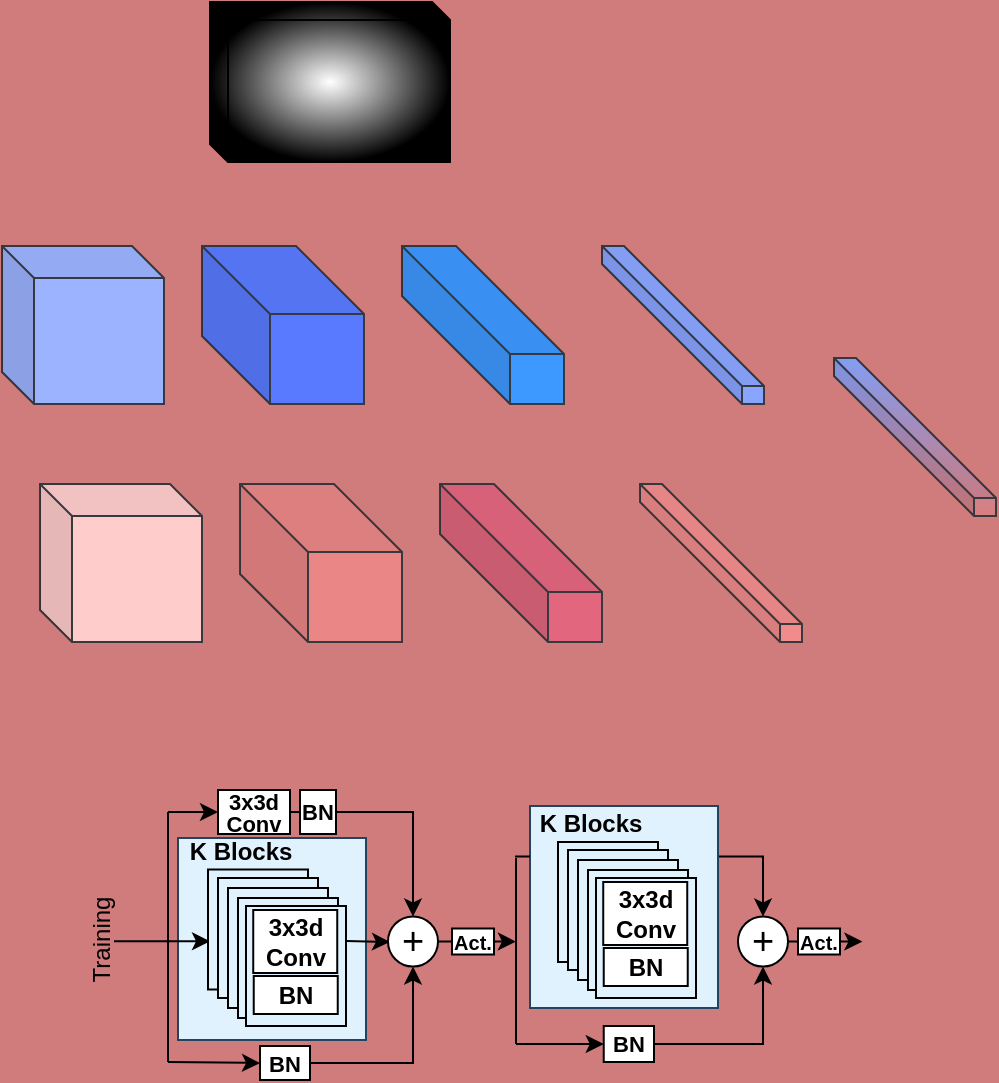 <mxfile version="22.1.18" type="google">
  <diagram name="페이지-1" id="cFxwkXeeFtYfiVxIqS92">
    <mxGraphModel grid="0" page="1" gridSize="10" guides="1" tooltips="1" connect="1" arrows="1" fold="1" pageScale="1" pageWidth="827" pageHeight="1169" background="#d07b7c" math="0" shadow="0">
      <root>
        <mxCell id="0" />
        <mxCell id="1" parent="0" />
        <mxCell id="rnNnpWltgSV_yFe5c3ax-58" style="edgeStyle=orthogonalEdgeStyle;rounded=0;orthogonalLoop=1;jettySize=auto;html=1;exitX=1;exitY=0.25;exitDx=0;exitDy=0;entryX=0.5;entryY=0;entryDx=0;entryDy=0;" edge="1" parent="1" source="rnNnpWltgSV_yFe5c3ax-47" target="rnNnpWltgSV_yFe5c3ax-57">
          <mxGeometry relative="1" as="geometry">
            <mxPoint x="431" y="690" as="targetPoint" />
          </mxGeometry>
        </mxCell>
        <mxCell id="rnNnpWltgSV_yFe5c3ax-47" value="" style="rounded=0;whiteSpace=wrap;html=1;fillColor=#E1F2FF;strokeColor=#23445d;" vertex="1" parent="1">
          <mxGeometry x="317" y="646" width="94" height="101" as="geometry" />
        </mxCell>
        <mxCell id="RxJvrk7KRXvDSrtYazEQ-1" value="" style="shape=cube;whiteSpace=wrap;html=1;boundedLbl=1;backgroundOutline=1;darkOpacity=0.05;darkOpacity2=0.1;size=16;fillColor=#9CB3FF;strokeColor=#36393d;fillStyle=auto;" vertex="1" parent="1">
          <mxGeometry x="53" y="366" width="81" height="79" as="geometry" />
        </mxCell>
        <mxCell id="RxJvrk7KRXvDSrtYazEQ-2" value="" style="shape=cube;whiteSpace=wrap;html=1;boundedLbl=1;backgroundOutline=1;darkOpacity=0.05;darkOpacity2=0.1;size=34;fillColor=#597AFF;strokeColor=#36393d;fillStyle=auto;" vertex="1" parent="1">
          <mxGeometry x="153" y="366" width="81" height="79" as="geometry" />
        </mxCell>
        <mxCell id="RxJvrk7KRXvDSrtYazEQ-3" value="" style="shape=cube;whiteSpace=wrap;html=1;boundedLbl=1;backgroundOutline=1;darkOpacity=0.05;darkOpacity2=0.1;size=54;fillColor=#3D98FF;strokeColor=#36393d;fillStyle=auto;" vertex="1" parent="1">
          <mxGeometry x="253" y="366" width="81" height="79" as="geometry" />
        </mxCell>
        <mxCell id="RxJvrk7KRXvDSrtYazEQ-4" value="" style="shape=cube;whiteSpace=wrap;html=1;boundedLbl=1;backgroundOutline=1;darkOpacity=0.05;darkOpacity2=0.1;size=70;fillColor=#8AA5FF;strokeColor=#36393d;fillStyle=auto;" vertex="1" parent="1">
          <mxGeometry x="353" y="366" width="81" height="79" as="geometry" />
        </mxCell>
        <mxCell id="RxJvrk7KRXvDSrtYazEQ-35" value="" style="shape=cube;whiteSpace=wrap;html=1;boundedLbl=1;backgroundOutline=1;darkOpacity=0.05;darkOpacity2=0.1;size=16;fillColor=#ffcccc;strokeColor=#36393d;fillStyle=auto;" vertex="1" parent="1">
          <mxGeometry x="72" y="485" width="81" height="79" as="geometry" />
        </mxCell>
        <mxCell id="RxJvrk7KRXvDSrtYazEQ-36" value="" style="shape=cube;whiteSpace=wrap;html=1;boundedLbl=1;backgroundOutline=1;darkOpacity=0.05;darkOpacity2=0.1;size=34;fillColor=#ea8686;strokeColor=#36393d;fillStyle=auto;" vertex="1" parent="1">
          <mxGeometry x="172" y="485" width="81" height="79" as="geometry" />
        </mxCell>
        <mxCell id="RxJvrk7KRXvDSrtYazEQ-37" value="" style="shape=cube;whiteSpace=wrap;html=1;boundedLbl=1;backgroundOutline=1;darkOpacity=0.05;darkOpacity2=0.1;size=54;fillColor=#e1667e;strokeColor=#36393d;fillStyle=auto;" vertex="1" parent="1">
          <mxGeometry x="272" y="485" width="81" height="79" as="geometry" />
        </mxCell>
        <mxCell id="RxJvrk7KRXvDSrtYazEQ-38" value="" style="shape=cube;whiteSpace=wrap;html=1;boundedLbl=1;backgroundOutline=1;darkOpacity=0.05;darkOpacity2=0.1;size=70;fillColor=#f28c8c;strokeColor=#36393d;fillStyle=auto;" vertex="1" parent="1">
          <mxGeometry x="372" y="485" width="81" height="79" as="geometry" />
        </mxCell>
        <mxCell id="RxJvrk7KRXvDSrtYazEQ-44" value="" style="shape=cube;whiteSpace=wrap;html=1;boundedLbl=1;backgroundOutline=1;darkOpacity=0.05;darkOpacity2=0.1;size=9;gradientColor=default;gradientDirection=radial;" vertex="1" parent="1">
          <mxGeometry x="157" y="244" width="120" height="80" as="geometry" />
        </mxCell>
        <mxCell id="RxJvrk7KRXvDSrtYazEQ-45" value="" style="shape=cube;whiteSpace=wrap;html=1;boundedLbl=1;backgroundOutline=1;darkOpacity=0.05;darkOpacity2=0.1;size=70;fillColor=#8AA5FF;strokeColor=#36393d;fillStyle=auto;gradientColor=#d97e7e;" vertex="1" parent="1">
          <mxGeometry x="469" y="422" width="81" height="79" as="geometry" />
        </mxCell>
        <mxCell id="rnNnpWltgSV_yFe5c3ax-6" value="" style="rounded=0;whiteSpace=wrap;html=1;fillColor=#E1F2FF;strokeColor=#23445d;" vertex="1" parent="1">
          <mxGeometry x="141" y="662" width="94" height="101" as="geometry" />
        </mxCell>
        <mxCell id="rnNnpWltgSV_yFe5c3ax-3" value="" style="endArrow=classic;html=1;rounded=0;" edge="1" parent="1">
          <mxGeometry width="50" height="50" relative="1" as="geometry">
            <mxPoint x="109" y="713.66" as="sourcePoint" />
            <mxPoint x="157" y="713.66" as="targetPoint" />
          </mxGeometry>
        </mxCell>
        <mxCell id="rnNnpWltgSV_yFe5c3ax-7" value="&lt;b&gt;K Blocks&lt;/b&gt;" style="text;html=1;align=center;verticalAlign=middle;resizable=0;points=[];autosize=1;strokeColor=none;fillColor=none;" vertex="1" parent="1">
          <mxGeometry x="137" y="656" width="69" height="26" as="geometry" />
        </mxCell>
        <mxCell id="rnNnpWltgSV_yFe5c3ax-10" value="" style="rounded=0;whiteSpace=wrap;html=1;imageHeight=24;fillColor=#E1F2FF;" vertex="1" parent="1">
          <mxGeometry x="156" y="677.75" width="50" height="60" as="geometry" />
        </mxCell>
        <mxCell id="rnNnpWltgSV_yFe5c3ax-11" value="" style="rounded=0;whiteSpace=wrap;html=1;imageHeight=24;fillColor=#E1F2FF;" vertex="1" parent="1">
          <mxGeometry x="161" y="682" width="50" height="60" as="geometry" />
        </mxCell>
        <mxCell id="rnNnpWltgSV_yFe5c3ax-12" value="" style="rounded=0;whiteSpace=wrap;html=1;imageHeight=24;fillColor=#E1F2FF;" vertex="1" parent="1">
          <mxGeometry x="166" y="687" width="50" height="60" as="geometry" />
        </mxCell>
        <mxCell id="rnNnpWltgSV_yFe5c3ax-13" value="" style="rounded=0;whiteSpace=wrap;html=1;imageHeight=24;fillColor=#E1F2FF;" vertex="1" parent="1">
          <mxGeometry x="171" y="692" width="50" height="60" as="geometry" />
        </mxCell>
        <mxCell id="rnNnpWltgSV_yFe5c3ax-14" value="" style="rounded=0;whiteSpace=wrap;html=1;imageHeight=24;fillColor=#E1F2FF;" vertex="1" parent="1">
          <mxGeometry x="175" y="696" width="50" height="60" as="geometry" />
        </mxCell>
        <mxCell id="rnNnpWltgSV_yFe5c3ax-15" value="&lt;b&gt;3x3d&lt;br&gt;Conv&lt;/b&gt;" style="rounded=0;whiteSpace=wrap;html=1;" vertex="1" parent="1">
          <mxGeometry x="178.62" y="698" width="42" height="31.5" as="geometry" />
        </mxCell>
        <mxCell id="rnNnpWltgSV_yFe5c3ax-16" value="&lt;b&gt;BN&lt;/b&gt;" style="rounded=0;whiteSpace=wrap;html=1;" vertex="1" parent="1">
          <mxGeometry x="178.87" y="731" width="42" height="19" as="geometry" />
        </mxCell>
        <mxCell id="rnNnpWltgSV_yFe5c3ax-17" value="" style="endArrow=classic;html=1;rounded=0;" edge="1" parent="1">
          <mxGeometry width="50" height="50" relative="1" as="geometry">
            <mxPoint x="225" y="713.55" as="sourcePoint" />
            <mxPoint x="247" y="714" as="targetPoint" />
          </mxGeometry>
        </mxCell>
        <mxCell id="rnNnpWltgSV_yFe5c3ax-38" style="edgeStyle=orthogonalEdgeStyle;rounded=0;orthogonalLoop=1;jettySize=auto;html=1;exitX=1;exitY=0.5;exitDx=0;exitDy=0;entryX=0;entryY=0.5;entryDx=0;entryDy=0;endArrow=none;endFill=0;" edge="1" parent="1" source="rnNnpWltgSV_yFe5c3ax-18" target="rnNnpWltgSV_yFe5c3ax-37">
          <mxGeometry relative="1" as="geometry" />
        </mxCell>
        <mxCell id="rnNnpWltgSV_yFe5c3ax-18" value="&lt;font style=&quot;font-size: 19px;&quot;&gt;+&lt;/font&gt;" style="ellipse;whiteSpace=wrap;html=1;" vertex="1" parent="1">
          <mxGeometry x="246" y="701.25" width="25" height="25" as="geometry" />
        </mxCell>
        <mxCell id="rnNnpWltgSV_yFe5c3ax-25" value="" style="endArrow=none;html=1;rounded=0;" edge="1" parent="1">
          <mxGeometry width="50" height="50" relative="1" as="geometry">
            <mxPoint x="136" y="649" as="sourcePoint" />
            <mxPoint x="136" y="774" as="targetPoint" />
          </mxGeometry>
        </mxCell>
        <mxCell id="rnNnpWltgSV_yFe5c3ax-33" style="edgeStyle=orthogonalEdgeStyle;rounded=0;orthogonalLoop=1;jettySize=auto;html=1;exitX=1;exitY=0.5;exitDx=0;exitDy=0;entryX=0;entryY=0.5;entryDx=0;entryDy=0;endArrow=none;endFill=0;" edge="1" parent="1" source="rnNnpWltgSV_yFe5c3ax-26" target="rnNnpWltgSV_yFe5c3ax-30">
          <mxGeometry relative="1" as="geometry" />
        </mxCell>
        <mxCell id="rnNnpWltgSV_yFe5c3ax-26" value="&lt;p style=&quot;line-height: 100%; font-size: 11px;&quot;&gt;&lt;b&gt;3x3d&lt;br&gt;Conv&lt;/b&gt;&lt;/p&gt;" style="rounded=0;whiteSpace=wrap;html=1;" vertex="1" parent="1">
          <mxGeometry x="161" y="638" width="36" height="22" as="geometry" />
        </mxCell>
        <mxCell id="rnNnpWltgSV_yFe5c3ax-34" style="edgeStyle=orthogonalEdgeStyle;rounded=0;orthogonalLoop=1;jettySize=auto;html=1;exitX=1;exitY=0.5;exitDx=0;exitDy=0;" edge="1" parent="1" source="rnNnpWltgSV_yFe5c3ax-30" target="rnNnpWltgSV_yFe5c3ax-18">
          <mxGeometry relative="1" as="geometry" />
        </mxCell>
        <mxCell id="rnNnpWltgSV_yFe5c3ax-30" value="&lt;b&gt;&lt;font style=&quot;font-size: 11px;&quot;&gt;BN&lt;/font&gt;&lt;/b&gt;" style="rounded=0;whiteSpace=wrap;html=1;" vertex="1" parent="1">
          <mxGeometry x="202" y="638" width="18" height="22" as="geometry" />
        </mxCell>
        <mxCell id="rnNnpWltgSV_yFe5c3ax-31" value="" style="endArrow=classic;html=1;rounded=0;entryX=0;entryY=0.5;entryDx=0;entryDy=0;" edge="1" parent="1" target="rnNnpWltgSV_yFe5c3ax-26">
          <mxGeometry width="50" height="50" relative="1" as="geometry">
            <mxPoint x="136" y="649" as="sourcePoint" />
            <mxPoint x="225" y="614" as="targetPoint" />
          </mxGeometry>
        </mxCell>
        <mxCell id="rnNnpWltgSV_yFe5c3ax-32" value="" style="endArrow=classic;html=1;rounded=0;entryX=0;entryY=0.5;entryDx=0;entryDy=0;" edge="1" parent="1" target="rnNnpWltgSV_yFe5c3ax-35">
          <mxGeometry width="50" height="50" relative="1" as="geometry">
            <mxPoint x="136" y="774" as="sourcePoint" />
            <mxPoint x="161" y="770" as="targetPoint" />
          </mxGeometry>
        </mxCell>
        <mxCell id="rnNnpWltgSV_yFe5c3ax-36" style="edgeStyle=orthogonalEdgeStyle;rounded=0;orthogonalLoop=1;jettySize=auto;html=1;exitX=1;exitY=0.5;exitDx=0;exitDy=0;entryX=0.5;entryY=1;entryDx=0;entryDy=0;" edge="1" parent="1" source="rnNnpWltgSV_yFe5c3ax-35" target="rnNnpWltgSV_yFe5c3ax-18">
          <mxGeometry relative="1" as="geometry" />
        </mxCell>
        <mxCell id="rnNnpWltgSV_yFe5c3ax-35" value="&lt;b&gt;&lt;font style=&quot;font-size: 11px;&quot;&gt;BN&lt;/font&gt;&lt;/b&gt;" style="rounded=0;whiteSpace=wrap;html=1;" vertex="1" parent="1">
          <mxGeometry x="182" y="766" width="25" height="17" as="geometry" />
        </mxCell>
        <mxCell id="rnNnpWltgSV_yFe5c3ax-51" style="edgeStyle=orthogonalEdgeStyle;rounded=0;orthogonalLoop=1;jettySize=auto;html=1;exitX=1;exitY=0.5;exitDx=0;exitDy=0;" edge="1" parent="1" source="rnNnpWltgSV_yFe5c3ax-37">
          <mxGeometry relative="1" as="geometry">
            <mxPoint x="309.977" y="713.828" as="targetPoint" />
          </mxGeometry>
        </mxCell>
        <mxCell id="rnNnpWltgSV_yFe5c3ax-37" value="&lt;p style=&quot;line-height: 100%;&quot;&gt;&lt;b style=&quot;&quot;&gt;&lt;font style=&quot;font-size: 10px;&quot;&gt;Act.&lt;/font&gt;&lt;/b&gt;&lt;/p&gt;" style="rounded=0;whiteSpace=wrap;html=1;" vertex="1" parent="1">
          <mxGeometry x="278" y="707.25" width="21" height="13" as="geometry" />
        </mxCell>
        <mxCell id="rnNnpWltgSV_yFe5c3ax-39" value="" style="rounded=0;whiteSpace=wrap;html=1;imageHeight=24;fillColor=#E1F2FF;" vertex="1" parent="1">
          <mxGeometry x="331" y="664" width="50" height="60" as="geometry" />
        </mxCell>
        <mxCell id="rnNnpWltgSV_yFe5c3ax-40" value="" style="rounded=0;whiteSpace=wrap;html=1;imageHeight=24;fillColor=#E1F2FF;" vertex="1" parent="1">
          <mxGeometry x="336" y="668" width="50" height="60" as="geometry" />
        </mxCell>
        <mxCell id="rnNnpWltgSV_yFe5c3ax-41" value="" style="rounded=0;whiteSpace=wrap;html=1;imageHeight=24;fillColor=#E1F2FF;" vertex="1" parent="1">
          <mxGeometry x="341" y="673" width="50" height="60" as="geometry" />
        </mxCell>
        <mxCell id="rnNnpWltgSV_yFe5c3ax-42" value="" style="rounded=0;whiteSpace=wrap;html=1;imageHeight=24;fillColor=#E1F2FF;" vertex="1" parent="1">
          <mxGeometry x="346" y="678" width="50" height="60" as="geometry" />
        </mxCell>
        <mxCell id="rnNnpWltgSV_yFe5c3ax-43" value="" style="rounded=0;whiteSpace=wrap;html=1;imageHeight=24;fillColor=#E1F2FF;" vertex="1" parent="1">
          <mxGeometry x="350" y="682" width="50" height="60" as="geometry" />
        </mxCell>
        <mxCell id="rnNnpWltgSV_yFe5c3ax-44" value="&lt;b&gt;3x3d&lt;br&gt;Conv&lt;/b&gt;" style="rounded=0;whiteSpace=wrap;html=1;" vertex="1" parent="1">
          <mxGeometry x="353.62" y="684" width="42" height="31.5" as="geometry" />
        </mxCell>
        <mxCell id="rnNnpWltgSV_yFe5c3ax-45" value="&lt;b&gt;BN&lt;/b&gt;" style="rounded=0;whiteSpace=wrap;html=1;" vertex="1" parent="1">
          <mxGeometry x="353.87" y="717" width="42" height="19" as="geometry" />
        </mxCell>
        <mxCell id="rnNnpWltgSV_yFe5c3ax-48" value="&lt;b&gt;K Blocks&lt;/b&gt;" style="text;html=1;align=center;verticalAlign=middle;resizable=0;points=[];autosize=1;strokeColor=none;fillColor=none;" vertex="1" parent="1">
          <mxGeometry x="312" y="642" width="69" height="26" as="geometry" />
        </mxCell>
        <mxCell id="rnNnpWltgSV_yFe5c3ax-49" value="" style="endArrow=none;html=1;rounded=0;" edge="1" parent="1">
          <mxGeometry width="50" height="50" relative="1" as="geometry">
            <mxPoint x="310" y="672" as="sourcePoint" />
            <mxPoint x="310" y="765" as="targetPoint" />
          </mxGeometry>
        </mxCell>
        <mxCell id="rnNnpWltgSV_yFe5c3ax-52" style="edgeStyle=orthogonalEdgeStyle;rounded=0;orthogonalLoop=1;jettySize=auto;html=1;exitX=0;exitY=0.25;exitDx=0;exitDy=0;endArrow=none;endFill=0;entryX=-0.036;entryY=1.134;entryDx=0;entryDy=0;entryPerimeter=0;" edge="1" parent="1" source="rnNnpWltgSV_yFe5c3ax-47" target="rnNnpWltgSV_yFe5c3ax-48">
          <mxGeometry relative="1" as="geometry">
            <mxPoint x="310" y="644" as="targetPoint" />
          </mxGeometry>
        </mxCell>
        <mxCell id="rnNnpWltgSV_yFe5c3ax-61" style="edgeStyle=orthogonalEdgeStyle;rounded=0;orthogonalLoop=1;jettySize=auto;html=1;exitX=1;exitY=0.5;exitDx=0;exitDy=0;entryX=0.5;entryY=1;entryDx=0;entryDy=0;" edge="1" parent="1" source="rnNnpWltgSV_yFe5c3ax-53" target="rnNnpWltgSV_yFe5c3ax-57">
          <mxGeometry relative="1" as="geometry" />
        </mxCell>
        <mxCell id="rnNnpWltgSV_yFe5c3ax-53" value="&lt;b&gt;&lt;font style=&quot;font-size: 11px;&quot;&gt;BN&lt;/font&gt;&lt;/b&gt;" style="rounded=0;whiteSpace=wrap;html=1;" vertex="1" parent="1">
          <mxGeometry x="353.87" y="756" width="25.13" height="18" as="geometry" />
        </mxCell>
        <mxCell id="rnNnpWltgSV_yFe5c3ax-55" value="" style="endArrow=classic;html=1;rounded=0;entryX=0;entryY=0.5;entryDx=0;entryDy=0;" edge="1" parent="1" target="rnNnpWltgSV_yFe5c3ax-53">
          <mxGeometry width="50" height="50" relative="1" as="geometry">
            <mxPoint x="310" y="765" as="sourcePoint" />
            <mxPoint x="329" y="766" as="targetPoint" />
          </mxGeometry>
        </mxCell>
        <mxCell id="rnNnpWltgSV_yFe5c3ax-63" style="edgeStyle=orthogonalEdgeStyle;rounded=0;orthogonalLoop=1;jettySize=auto;html=1;exitX=1;exitY=0.5;exitDx=0;exitDy=0;entryX=0;entryY=0.5;entryDx=0;entryDy=0;endArrow=none;endFill=0;" edge="1" parent="1" source="rnNnpWltgSV_yFe5c3ax-57" target="rnNnpWltgSV_yFe5c3ax-62">
          <mxGeometry relative="1" as="geometry" />
        </mxCell>
        <mxCell id="rnNnpWltgSV_yFe5c3ax-57" value="&lt;font style=&quot;font-size: 19px;&quot;&gt;+&lt;/font&gt;" style="ellipse;whiteSpace=wrap;html=1;" vertex="1" parent="1">
          <mxGeometry x="421" y="701.25" width="25" height="25" as="geometry" />
        </mxCell>
        <mxCell id="rnNnpWltgSV_yFe5c3ax-65" style="edgeStyle=orthogonalEdgeStyle;rounded=0;orthogonalLoop=1;jettySize=auto;html=1;exitX=1;exitY=0.5;exitDx=0;exitDy=0;" edge="1" parent="1" source="rnNnpWltgSV_yFe5c3ax-62">
          <mxGeometry relative="1" as="geometry">
            <mxPoint x="483.19" y="713.714" as="targetPoint" />
          </mxGeometry>
        </mxCell>
        <mxCell id="rnNnpWltgSV_yFe5c3ax-62" value="&lt;p style=&quot;line-height: 100%;&quot;&gt;&lt;b style=&quot;&quot;&gt;&lt;font style=&quot;font-size: 10px;&quot;&gt;Act.&lt;/font&gt;&lt;/b&gt;&lt;/p&gt;" style="rounded=0;whiteSpace=wrap;html=1;" vertex="1" parent="1">
          <mxGeometry x="451" y="707.25" width="21" height="13" as="geometry" />
        </mxCell>
        <mxCell id="281pxm4yxtadyugSzaWR-1" value="Training" style="text;html=1;align=center;verticalAlign=middle;resizable=0;points=[];autosize=1;strokeColor=none;fillColor=none;rotation=-90;" vertex="1" parent="1">
          <mxGeometry x="72" y="700.75" width="61" height="26" as="geometry" />
        </mxCell>
      </root>
    </mxGraphModel>
  </diagram>
</mxfile>
